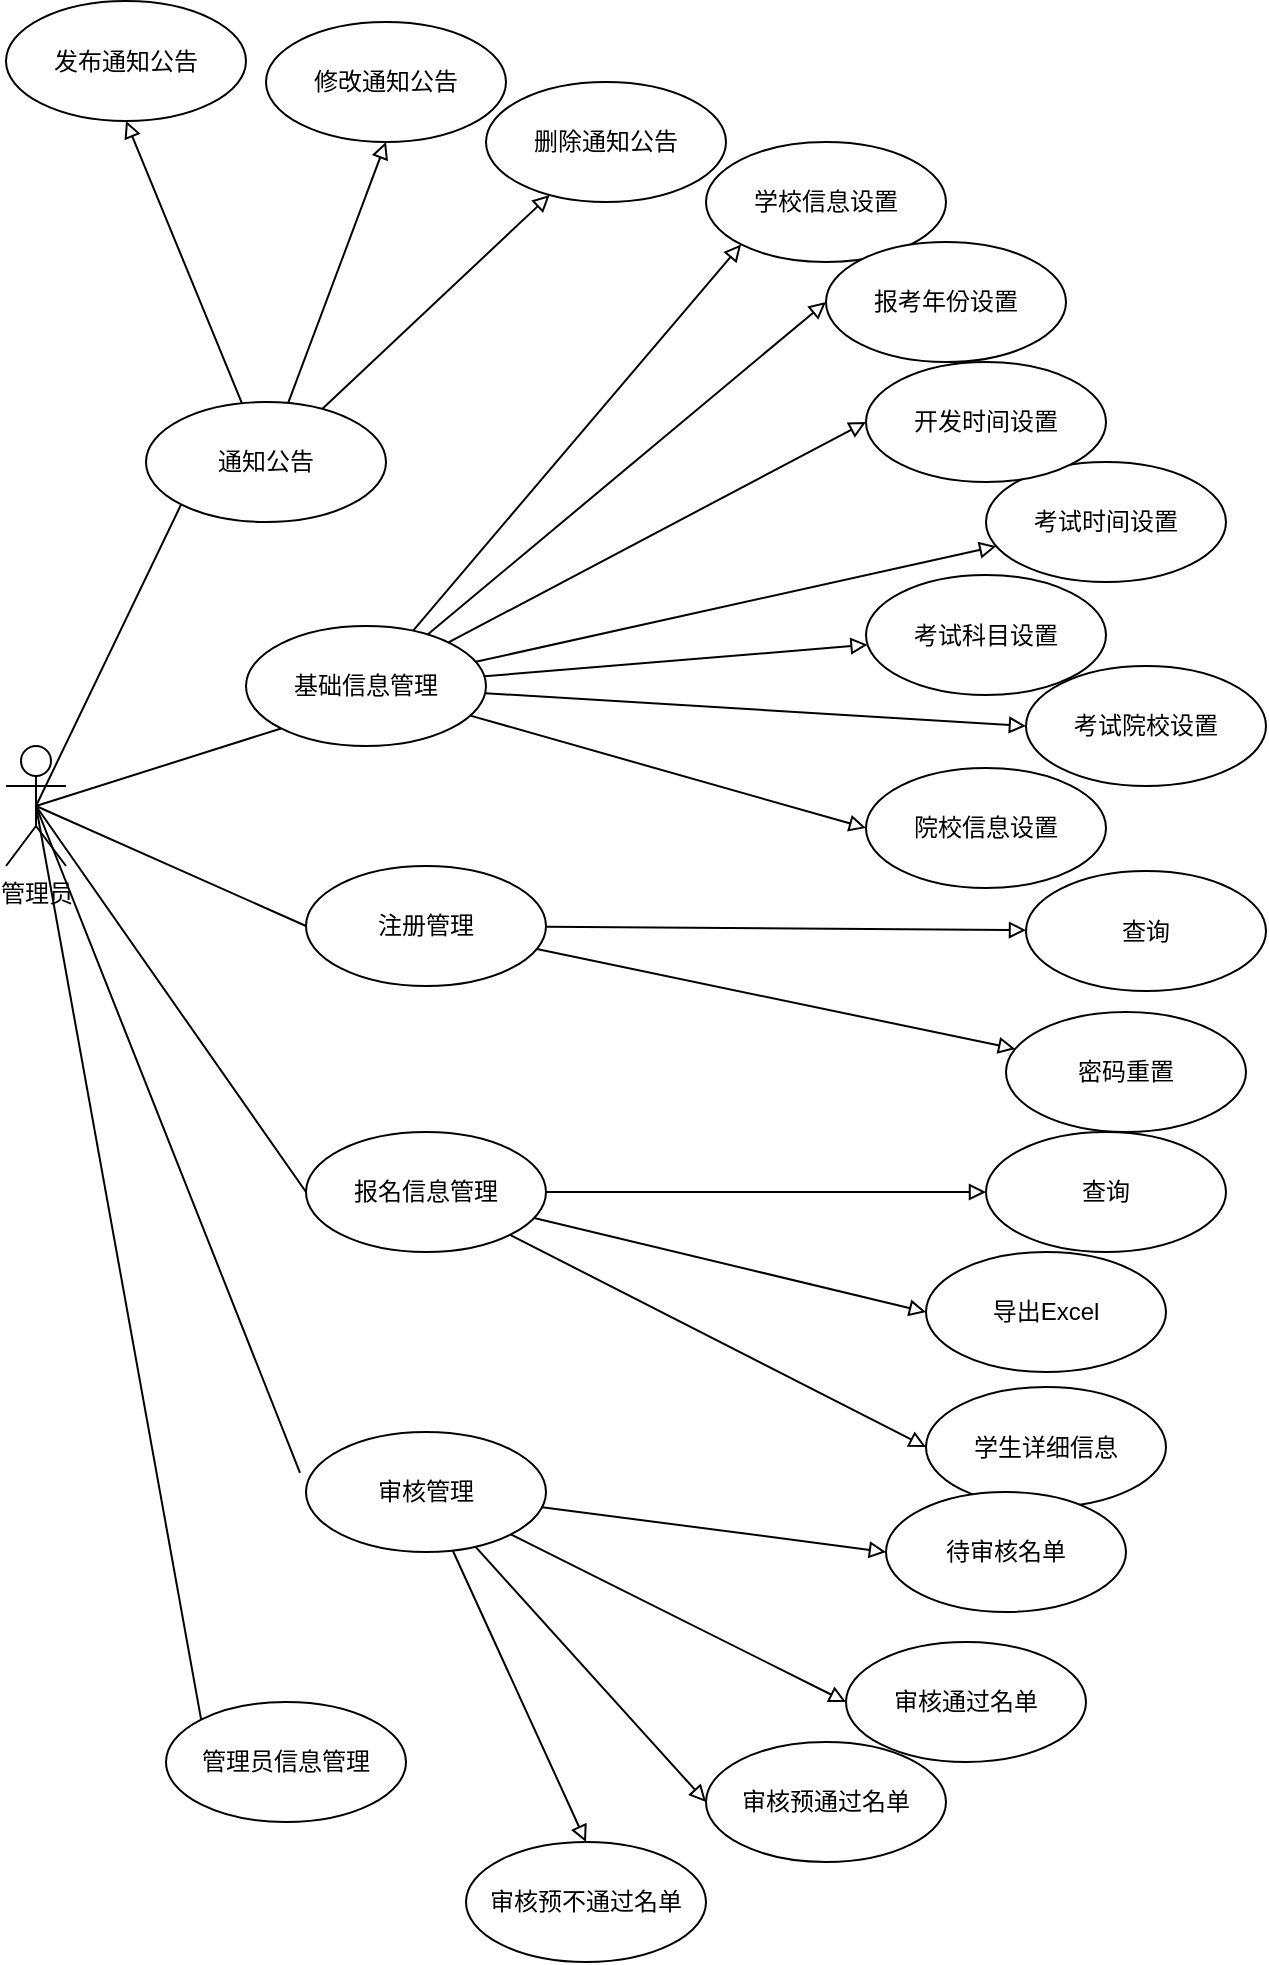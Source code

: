 <mxfile version="10.8.4" type="github"><diagram id="KCKNaqKX6Ju2AawyAvik" name="第 1 页"><mxGraphModel dx="983" dy="943" grid="1" gridSize="10" guides="1" tooltips="1" connect="1" arrows="1" fold="1" page="1" pageScale="1" pageWidth="1169" pageHeight="827" math="0" shadow="0"><root><mxCell id="0"/><mxCell id="1" parent="0"/><mxCell id="gcxHIZPQjjkBsmtVsZJ0-41" value="" style="edgeStyle=none;rounded=0;orthogonalLoop=1;jettySize=auto;html=1;endArrow=block;endFill=0;" edge="1" parent="1" source="gcxHIZPQjjkBsmtVsZJ0-1" target="gcxHIZPQjjkBsmtVsZJ0-13"><mxGeometry relative="1" as="geometry"/></mxCell><mxCell id="gcxHIZPQjjkBsmtVsZJ0-42" value="" style="edgeStyle=none;rounded=0;orthogonalLoop=1;jettySize=auto;html=1;entryX=0.5;entryY=1;entryDx=0;entryDy=0;endArrow=block;endFill=0;" edge="1" parent="1" source="gcxHIZPQjjkBsmtVsZJ0-1" target="gcxHIZPQjjkBsmtVsZJ0-19"><mxGeometry relative="1" as="geometry"><mxPoint x="250" y="120" as="targetPoint"/></mxGeometry></mxCell><mxCell id="gcxHIZPQjjkBsmtVsZJ0-43" value="" style="edgeStyle=none;rounded=0;orthogonalLoop=1;jettySize=auto;html=1;entryX=0.5;entryY=1;entryDx=0;entryDy=0;endArrow=block;endFill=0;" edge="1" parent="1" source="gcxHIZPQjjkBsmtVsZJ0-1" target="gcxHIZPQjjkBsmtVsZJ0-16"><mxGeometry relative="1" as="geometry"><mxPoint x="160" y="82" as="targetPoint"/></mxGeometry></mxCell><mxCell id="gcxHIZPQjjkBsmtVsZJ0-1" value="通知公告" style="ellipse;whiteSpace=wrap;html=1;" vertex="1" parent="1"><mxGeometry x="90" y="200" width="120" height="60" as="geometry"/></mxCell><mxCell id="gcxHIZPQjjkBsmtVsZJ0-2" value="管理员&lt;br&gt;" style="shape=umlActor;verticalLabelPosition=bottom;labelBackgroundColor=#ffffff;verticalAlign=top;html=1;outlineConnect=0;" vertex="1" parent="1"><mxGeometry x="20" y="372" width="30" height="60" as="geometry"/></mxCell><mxCell id="gcxHIZPQjjkBsmtVsZJ0-59" value="" style="edgeStyle=none;rounded=0;orthogonalLoop=1;jettySize=auto;html=1;endArrow=block;endFill=0;" edge="1" parent="1" source="gcxHIZPQjjkBsmtVsZJ0-3" target="gcxHIZPQjjkBsmtVsZJ0-56"><mxGeometry relative="1" as="geometry"><mxPoint x="370" y="462" as="targetPoint"/></mxGeometry></mxCell><mxCell id="gcxHIZPQjjkBsmtVsZJ0-60" value="" style="edgeStyle=none;rounded=0;orthogonalLoop=1;jettySize=auto;html=1;endArrow=block;endFill=0;" edge="1" parent="1" source="gcxHIZPQjjkBsmtVsZJ0-3" target="gcxHIZPQjjkBsmtVsZJ0-53"><mxGeometry relative="1" as="geometry"><mxPoint x="370" y="462" as="targetPoint"/></mxGeometry></mxCell><mxCell id="gcxHIZPQjjkBsmtVsZJ0-3" value="注册管理" style="ellipse;whiteSpace=wrap;html=1;" vertex="1" parent="1"><mxGeometry x="170" y="432" width="120" height="60" as="geometry"/></mxCell><mxCell id="gcxHIZPQjjkBsmtVsZJ0-39" value="" style="rounded=0;orthogonalLoop=1;jettySize=auto;html=1;entryX=0;entryY=1;entryDx=0;entryDy=0;endArrow=block;endFill=0;" edge="1" parent="1" source="gcxHIZPQjjkBsmtVsZJ0-4" target="gcxHIZPQjjkBsmtVsZJ0-14"><mxGeometry relative="1" as="geometry"><mxPoint x="310" y="302" as="targetPoint"/></mxGeometry></mxCell><mxCell id="gcxHIZPQjjkBsmtVsZJ0-40" value="" style="edgeStyle=none;rounded=0;orthogonalLoop=1;jettySize=auto;html=1;entryX=0;entryY=0.5;entryDx=0;entryDy=0;endArrow=block;endFill=0;" edge="1" parent="1" source="gcxHIZPQjjkBsmtVsZJ0-4" target="gcxHIZPQjjkBsmtVsZJ0-17"><mxGeometry relative="1" as="geometry"><mxPoint x="310" y="302" as="targetPoint"/></mxGeometry></mxCell><mxCell id="gcxHIZPQjjkBsmtVsZJ0-44" value="" style="edgeStyle=none;rounded=0;orthogonalLoop=1;jettySize=auto;html=1;endArrow=block;endFill=0;" edge="1" parent="1" source="gcxHIZPQjjkBsmtVsZJ0-4" target="gcxHIZPQjjkBsmtVsZJ0-33"><mxGeometry relative="1" as="geometry"><mxPoint x="310" y="302" as="targetPoint"/></mxGeometry></mxCell><mxCell id="gcxHIZPQjjkBsmtVsZJ0-45" value="" style="edgeStyle=none;rounded=0;orthogonalLoop=1;jettySize=auto;html=1;entryX=0;entryY=0.5;entryDx=0;entryDy=0;endArrow=block;endFill=0;" edge="1" parent="1" source="gcxHIZPQjjkBsmtVsZJ0-4" target="gcxHIZPQjjkBsmtVsZJ0-18"><mxGeometry relative="1" as="geometry"><mxPoint x="310" y="302" as="targetPoint"/></mxGeometry></mxCell><mxCell id="gcxHIZPQjjkBsmtVsZJ0-50" value="" style="edgeStyle=none;rounded=0;orthogonalLoop=1;jettySize=auto;html=1;entryX=0;entryY=0.5;entryDx=0;entryDy=0;endArrow=block;endFill=0;" edge="1" parent="1" source="gcxHIZPQjjkBsmtVsZJ0-4" target="gcxHIZPQjjkBsmtVsZJ0-47"><mxGeometry relative="1" as="geometry"><mxPoint x="310" y="302" as="targetPoint"/></mxGeometry></mxCell><mxCell id="gcxHIZPQjjkBsmtVsZJ0-51" value="" style="edgeStyle=none;rounded=0;orthogonalLoop=1;jettySize=auto;html=1;entryX=0;entryY=0.5;entryDx=0;entryDy=0;endArrow=block;endFill=0;" edge="1" parent="1" source="gcxHIZPQjjkBsmtVsZJ0-4" target="gcxHIZPQjjkBsmtVsZJ0-34"><mxGeometry relative="1" as="geometry"><mxPoint x="530" y="362" as="targetPoint"/></mxGeometry></mxCell><mxCell id="gcxHIZPQjjkBsmtVsZJ0-52" value="" style="edgeStyle=none;rounded=0;orthogonalLoop=1;jettySize=auto;html=1;endArrow=block;endFill=0;" edge="1" parent="1" source="gcxHIZPQjjkBsmtVsZJ0-4" target="gcxHIZPQjjkBsmtVsZJ0-35"><mxGeometry relative="1" as="geometry"><mxPoint x="310" y="302" as="targetPoint"/></mxGeometry></mxCell><mxCell id="gcxHIZPQjjkBsmtVsZJ0-4" value="基础信息管理" style="ellipse;whiteSpace=wrap;html=1;" vertex="1" parent="1"><mxGeometry x="140" y="312" width="120" height="60" as="geometry"/></mxCell><mxCell id="gcxHIZPQjjkBsmtVsZJ0-5" value="管理员信息管理" style="ellipse;whiteSpace=wrap;html=1;" vertex="1" parent="1"><mxGeometry x="100" y="850" width="120" height="60" as="geometry"/></mxCell><mxCell id="gcxHIZPQjjkBsmtVsZJ0-72" value="" style="edgeStyle=none;rounded=0;orthogonalLoop=1;jettySize=auto;html=1;entryX=0;entryY=0.5;entryDx=0;entryDy=0;endArrow=block;endFill=0;" edge="1" parent="1" source="gcxHIZPQjjkBsmtVsZJ0-6" target="gcxHIZPQjjkBsmtVsZJ0-64"><mxGeometry relative="1" as="geometry"><mxPoint x="370" y="745" as="targetPoint"/></mxGeometry></mxCell><mxCell id="gcxHIZPQjjkBsmtVsZJ0-73" value="" style="edgeStyle=none;rounded=0;orthogonalLoop=1;jettySize=auto;html=1;entryX=0.5;entryY=0;entryDx=0;entryDy=0;endArrow=block;endFill=0;" edge="1" parent="1" source="gcxHIZPQjjkBsmtVsZJ0-6" target="gcxHIZPQjjkBsmtVsZJ0-71"><mxGeometry relative="1" as="geometry"><mxPoint x="370" y="745" as="targetPoint"/></mxGeometry></mxCell><mxCell id="gcxHIZPQjjkBsmtVsZJ0-74" value="" style="edgeStyle=none;rounded=0;orthogonalLoop=1;jettySize=auto;html=1;entryX=0;entryY=0.5;entryDx=0;entryDy=0;endArrow=block;endFill=0;" edge="1" parent="1" source="gcxHIZPQjjkBsmtVsZJ0-6" target="gcxHIZPQjjkBsmtVsZJ0-70"><mxGeometry relative="1" as="geometry"><mxPoint x="370" y="745" as="targetPoint"/></mxGeometry></mxCell><mxCell id="gcxHIZPQjjkBsmtVsZJ0-75" value="" style="edgeStyle=none;rounded=0;orthogonalLoop=1;jettySize=auto;html=1;entryX=0;entryY=0.5;entryDx=0;entryDy=0;endArrow=block;endFill=0;" edge="1" parent="1" source="gcxHIZPQjjkBsmtVsZJ0-6" target="gcxHIZPQjjkBsmtVsZJ0-69"><mxGeometry relative="1" as="geometry"><mxPoint x="370" y="745" as="targetPoint"/></mxGeometry></mxCell><mxCell id="gcxHIZPQjjkBsmtVsZJ0-6" value="审核管理" style="ellipse;whiteSpace=wrap;html=1;" vertex="1" parent="1"><mxGeometry x="170" y="715" width="120" height="60" as="geometry"/></mxCell><mxCell id="gcxHIZPQjjkBsmtVsZJ0-66" value="" style="edgeStyle=none;rounded=0;orthogonalLoop=1;jettySize=auto;html=1;entryX=0;entryY=0.5;entryDx=0;entryDy=0;endArrow=block;endFill=0;" edge="1" parent="1" source="gcxHIZPQjjkBsmtVsZJ0-7" target="gcxHIZPQjjkBsmtVsZJ0-62"><mxGeometry relative="1" as="geometry"><mxPoint x="370" y="595" as="targetPoint"/></mxGeometry></mxCell><mxCell id="gcxHIZPQjjkBsmtVsZJ0-67" value="" style="edgeStyle=none;rounded=0;orthogonalLoop=1;jettySize=auto;html=1;entryX=0;entryY=0.5;entryDx=0;entryDy=0;endArrow=block;endFill=0;" edge="1" parent="1" source="gcxHIZPQjjkBsmtVsZJ0-7" target="gcxHIZPQjjkBsmtVsZJ0-65"><mxGeometry relative="1" as="geometry"><mxPoint x="370" y="595" as="targetPoint"/></mxGeometry></mxCell><mxCell id="gcxHIZPQjjkBsmtVsZJ0-68" value="" style="edgeStyle=none;rounded=0;orthogonalLoop=1;jettySize=auto;html=1;entryX=0;entryY=0.5;entryDx=0;entryDy=0;endArrow=block;endFill=0;" edge="1" parent="1" source="gcxHIZPQjjkBsmtVsZJ0-7" target="gcxHIZPQjjkBsmtVsZJ0-63"><mxGeometry relative="1" as="geometry"><mxPoint x="370" y="595" as="targetPoint"/></mxGeometry></mxCell><mxCell id="gcxHIZPQjjkBsmtVsZJ0-7" value="报名信息管理" style="ellipse;whiteSpace=wrap;html=1;" vertex="1" parent="1"><mxGeometry x="170" y="565" width="120" height="60" as="geometry"/></mxCell><mxCell id="gcxHIZPQjjkBsmtVsZJ0-8" value="" style="endArrow=none;html=1;entryX=0;entryY=1;entryDx=0;entryDy=0;exitX=0.5;exitY=0.5;exitDx=0;exitDy=0;exitPerimeter=0;" edge="1" parent="1" source="gcxHIZPQjjkBsmtVsZJ0-2" target="gcxHIZPQjjkBsmtVsZJ0-1"><mxGeometry width="50" height="50" relative="1" as="geometry"><mxPoint x="110" y="512" as="sourcePoint"/><mxPoint x="120" y="642" as="targetPoint"/></mxGeometry></mxCell><mxCell id="gcxHIZPQjjkBsmtVsZJ0-13" value="删除通知公告" style="ellipse;whiteSpace=wrap;html=1;" vertex="1" parent="1"><mxGeometry x="260" y="40" width="120" height="60" as="geometry"/></mxCell><mxCell id="gcxHIZPQjjkBsmtVsZJ0-14" value="学校信息设置" style="ellipse;whiteSpace=wrap;html=1;" vertex="1" parent="1"><mxGeometry x="370" y="70" width="120" height="60" as="geometry"/></mxCell><mxCell id="gcxHIZPQjjkBsmtVsZJ0-17" value="报考年份设置" style="ellipse;whiteSpace=wrap;html=1;" vertex="1" parent="1"><mxGeometry x="430" y="120" width="120" height="60" as="geometry"/></mxCell><mxCell id="gcxHIZPQjjkBsmtVsZJ0-35" value="考试时间设置" style="ellipse;whiteSpace=wrap;html=1;" vertex="1" parent="1"><mxGeometry x="510" y="230" width="120" height="60" as="geometry"/></mxCell><mxCell id="gcxHIZPQjjkBsmtVsZJ0-18" value="开发时间设置&lt;br&gt;" style="ellipse;whiteSpace=wrap;html=1;" vertex="1" parent="1"><mxGeometry x="450" y="180" width="120" height="60" as="geometry"/></mxCell><mxCell id="gcxHIZPQjjkBsmtVsZJ0-33" value="考试科目设置" style="ellipse;whiteSpace=wrap;html=1;" vertex="1" parent="1"><mxGeometry x="450" y="286.5" width="120" height="60" as="geometry"/></mxCell><mxCell id="gcxHIZPQjjkBsmtVsZJ0-34" value="考试院校设置" style="ellipse;whiteSpace=wrap;html=1;" vertex="1" parent="1"><mxGeometry x="530" y="332" width="120" height="60" as="geometry"/></mxCell><mxCell id="gcxHIZPQjjkBsmtVsZJ0-47" value="院校信息设置" style="ellipse;whiteSpace=wrap;html=1;" vertex="1" parent="1"><mxGeometry x="450" y="383" width="120" height="60" as="geometry"/></mxCell><mxCell id="gcxHIZPQjjkBsmtVsZJ0-16" value="发布通知公告" style="ellipse;whiteSpace=wrap;html=1;" vertex="1" parent="1"><mxGeometry x="20" y="-0.5" width="120" height="60" as="geometry"/></mxCell><mxCell id="gcxHIZPQjjkBsmtVsZJ0-19" value="修改通知公告" style="ellipse;whiteSpace=wrap;html=1;" vertex="1" parent="1"><mxGeometry x="150" y="10" width="120" height="60" as="geometry"/></mxCell><mxCell id="gcxHIZPQjjkBsmtVsZJ0-26" value="" style="endArrow=none;html=1;exitX=0.5;exitY=0.5;exitDx=0;exitDy=0;exitPerimeter=0;entryX=0;entryY=1;entryDx=0;entryDy=0;" edge="1" parent="1" source="gcxHIZPQjjkBsmtVsZJ0-2" target="gcxHIZPQjjkBsmtVsZJ0-4"><mxGeometry width="50" height="50" relative="1" as="geometry"><mxPoint x="80" y="380" as="sourcePoint"/><mxPoint x="130" y="330" as="targetPoint"/></mxGeometry></mxCell><mxCell id="gcxHIZPQjjkBsmtVsZJ0-27" value="" style="endArrow=none;html=1;exitX=0.5;exitY=0.5;exitDx=0;exitDy=0;exitPerimeter=0;entryX=0;entryY=0.5;entryDx=0;entryDy=0;" edge="1" parent="1" source="gcxHIZPQjjkBsmtVsZJ0-2" target="gcxHIZPQjjkBsmtVsZJ0-3"><mxGeometry width="50" height="50" relative="1" as="geometry"><mxPoint x="80" y="450" as="sourcePoint"/><mxPoint x="140" y="410" as="targetPoint"/></mxGeometry></mxCell><mxCell id="gcxHIZPQjjkBsmtVsZJ0-28" value="" style="endArrow=none;html=1;exitX=0.5;exitY=0.5;exitDx=0;exitDy=0;exitPerimeter=0;entryX=0;entryY=0.5;entryDx=0;entryDy=0;" edge="1" parent="1" source="gcxHIZPQjjkBsmtVsZJ0-2" target="gcxHIZPQjjkBsmtVsZJ0-7"><mxGeometry width="50" height="50" relative="1" as="geometry"><mxPoint x="70" y="500" as="sourcePoint"/><mxPoint x="120" y="450" as="targetPoint"/></mxGeometry></mxCell><mxCell id="gcxHIZPQjjkBsmtVsZJ0-29" value="" style="endArrow=none;html=1;entryX=0.5;entryY=0.5;entryDx=0;entryDy=0;entryPerimeter=0;exitX=-0.025;exitY=0.34;exitDx=0;exitDy=0;exitPerimeter=0;" edge="1" parent="1" source="gcxHIZPQjjkBsmtVsZJ0-6" target="gcxHIZPQjjkBsmtVsZJ0-2"><mxGeometry width="50" height="50" relative="1" as="geometry"><mxPoint x="50" y="560" as="sourcePoint"/><mxPoint x="100" y="510" as="targetPoint"/></mxGeometry></mxCell><mxCell id="gcxHIZPQjjkBsmtVsZJ0-30" value="" style="endArrow=none;html=1;entryX=0.5;entryY=0.5;entryDx=0;entryDy=0;entryPerimeter=0;exitX=0;exitY=0;exitDx=0;exitDy=0;" edge="1" parent="1" source="gcxHIZPQjjkBsmtVsZJ0-5" target="gcxHIZPQjjkBsmtVsZJ0-2"><mxGeometry width="50" height="50" relative="1" as="geometry"><mxPoint x="20" y="620" as="sourcePoint"/><mxPoint x="70" y="570" as="targetPoint"/></mxGeometry></mxCell><mxCell id="gcxHIZPQjjkBsmtVsZJ0-53" value="查询" style="ellipse;whiteSpace=wrap;html=1;" vertex="1" parent="1"><mxGeometry x="530" y="434.5" width="120" height="60" as="geometry"/></mxCell><mxCell id="gcxHIZPQjjkBsmtVsZJ0-56" value="密码重置" style="ellipse;whiteSpace=wrap;html=1;" vertex="1" parent="1"><mxGeometry x="520" y="505" width="120" height="60" as="geometry"/></mxCell><mxCell id="gcxHIZPQjjkBsmtVsZJ0-62" value="查询" style="ellipse;whiteSpace=wrap;html=1;" vertex="1" parent="1"><mxGeometry x="510" y="565" width="120" height="60" as="geometry"/></mxCell><mxCell id="gcxHIZPQjjkBsmtVsZJ0-65" value="学生详细信息" style="ellipse;whiteSpace=wrap;html=1;" vertex="1" parent="1"><mxGeometry x="480" y="692.5" width="120" height="60" as="geometry"/></mxCell><mxCell id="gcxHIZPQjjkBsmtVsZJ0-63" value="导出Excel" style="ellipse;whiteSpace=wrap;html=1;" vertex="1" parent="1"><mxGeometry x="480" y="625" width="120" height="60" as="geometry"/></mxCell><mxCell id="gcxHIZPQjjkBsmtVsZJ0-64" value="待审核名单" style="ellipse;whiteSpace=wrap;html=1;" vertex="1" parent="1"><mxGeometry x="460" y="745" width="120" height="60" as="geometry"/></mxCell><mxCell id="gcxHIZPQjjkBsmtVsZJ0-69" value="审核通过名单" style="ellipse;whiteSpace=wrap;html=1;" vertex="1" parent="1"><mxGeometry x="440" y="820" width="120" height="60" as="geometry"/></mxCell><mxCell id="gcxHIZPQjjkBsmtVsZJ0-70" value="审核预通过名单" style="ellipse;whiteSpace=wrap;html=1;" vertex="1" parent="1"><mxGeometry x="370" y="870" width="120" height="60" as="geometry"/></mxCell><mxCell id="gcxHIZPQjjkBsmtVsZJ0-71" value="审核预不通过名单" style="ellipse;whiteSpace=wrap;html=1;" vertex="1" parent="1"><mxGeometry x="250" y="920" width="120" height="60" as="geometry"/></mxCell></root></mxGraphModel></diagram></mxfile>